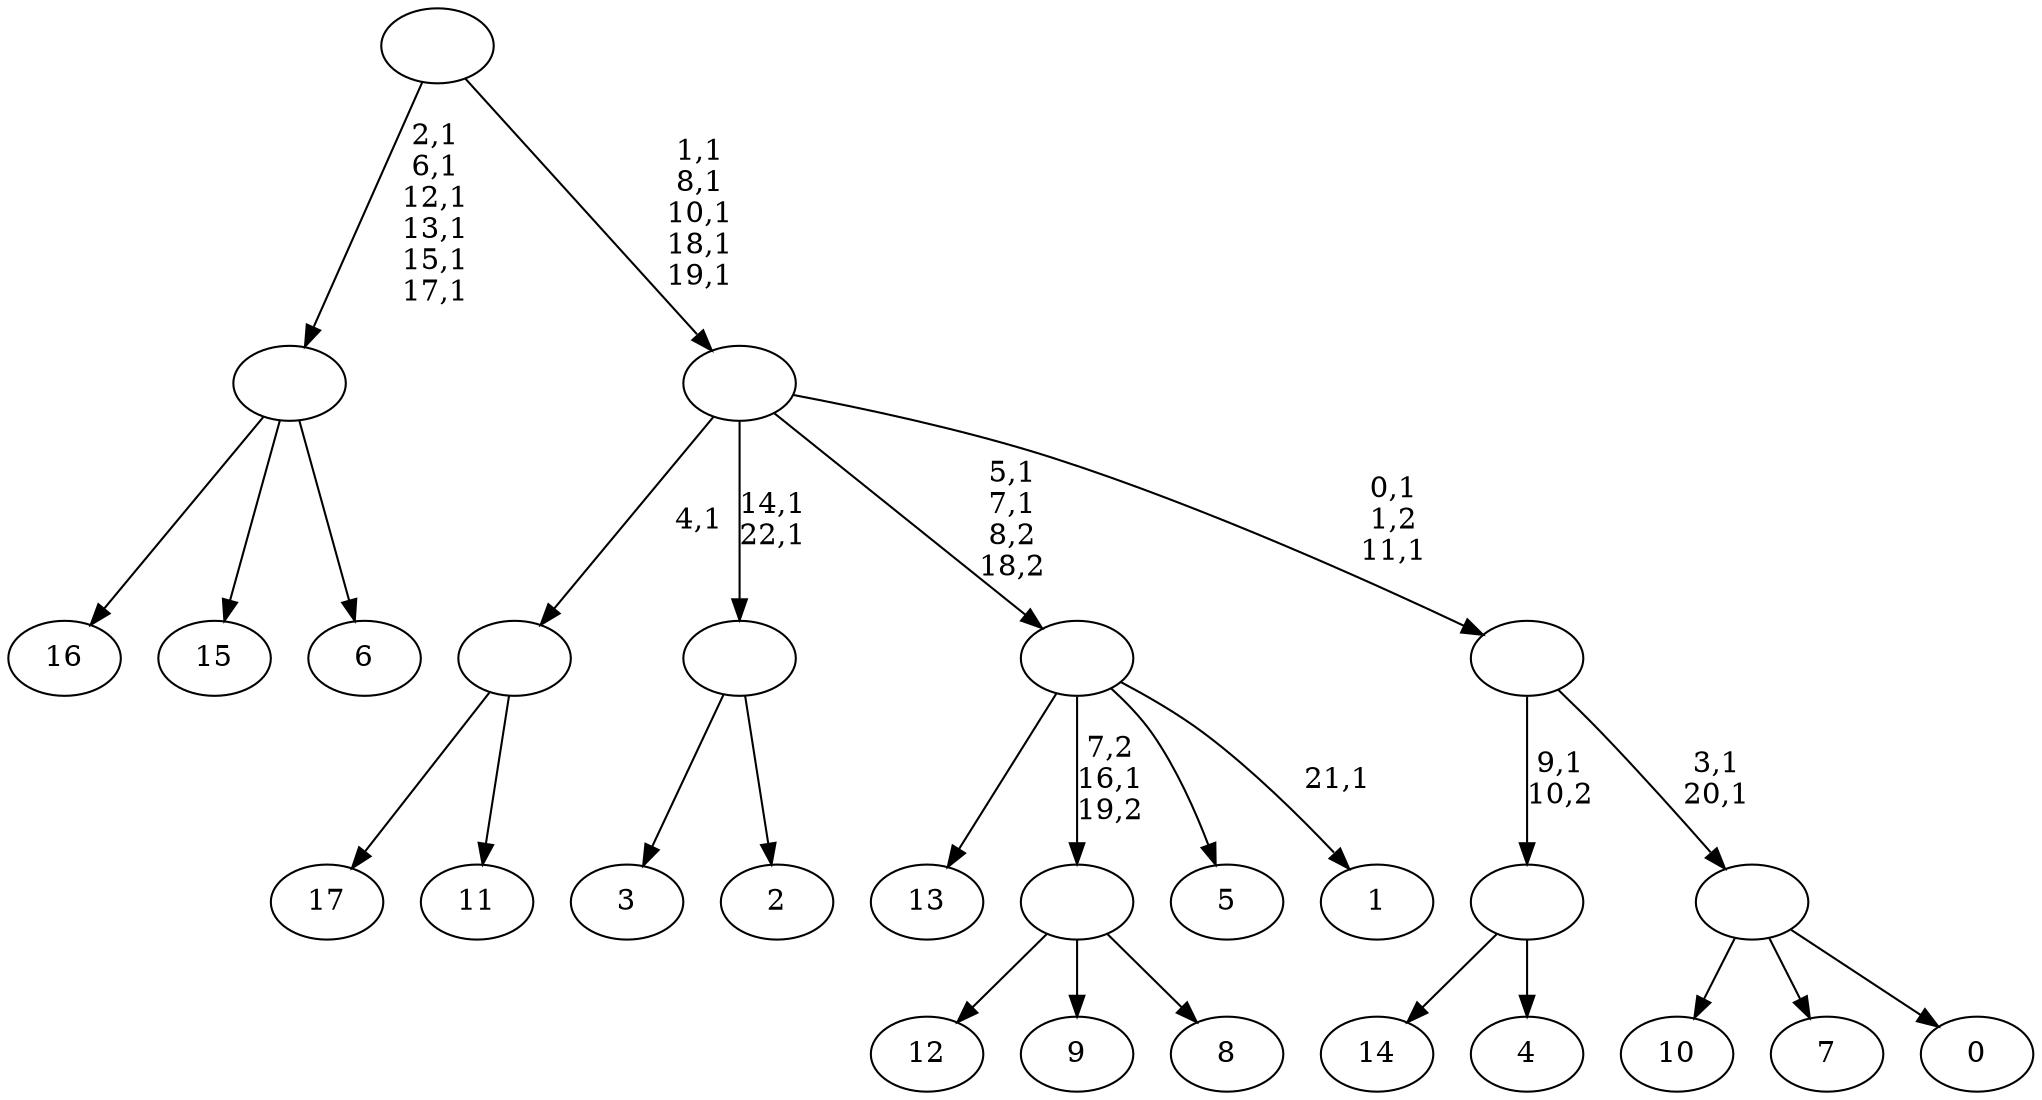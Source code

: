 digraph T {
	41 [label="17"]
	40 [label="16"]
	39 [label="15"]
	38 [label="14"]
	37 [label="13"]
	36 [label="12"]
	35 [label="11"]
	34 [label=""]
	33 [label="10"]
	32 [label="9"]
	31 [label="8"]
	30 [label=""]
	29 [label="7"]
	28 [label="6"]
	27 [label=""]
	21 [label="5"]
	20 [label="4"]
	19 [label=""]
	18 [label="3"]
	17 [label="2"]
	16 [label=""]
	14 [label="1"]
	12 [label=""]
	10 [label="0"]
	9 [label=""]
	7 [label=""]
	5 [label=""]
	0 [label=""]
	34 -> 41 [label=""]
	34 -> 35 [label=""]
	30 -> 36 [label=""]
	30 -> 32 [label=""]
	30 -> 31 [label=""]
	27 -> 40 [label=""]
	27 -> 39 [label=""]
	27 -> 28 [label=""]
	19 -> 38 [label=""]
	19 -> 20 [label=""]
	16 -> 18 [label=""]
	16 -> 17 [label=""]
	12 -> 14 [label="21,1"]
	12 -> 37 [label=""]
	12 -> 30 [label="7,2\n16,1\n19,2"]
	12 -> 21 [label=""]
	9 -> 33 [label=""]
	9 -> 29 [label=""]
	9 -> 10 [label=""]
	7 -> 9 [label="3,1\n20,1"]
	7 -> 19 [label="9,1\n10,2"]
	5 -> 7 [label="0,1\n1,2\n11,1"]
	5 -> 12 [label="5,1\n7,1\n8,2\n18,2"]
	5 -> 16 [label="14,1\n22,1"]
	5 -> 34 [label="4,1"]
	0 -> 5 [label="1,1\n8,1\n10,1\n18,1\n19,1"]
	0 -> 27 [label="2,1\n6,1\n12,1\n13,1\n15,1\n17,1"]
}
